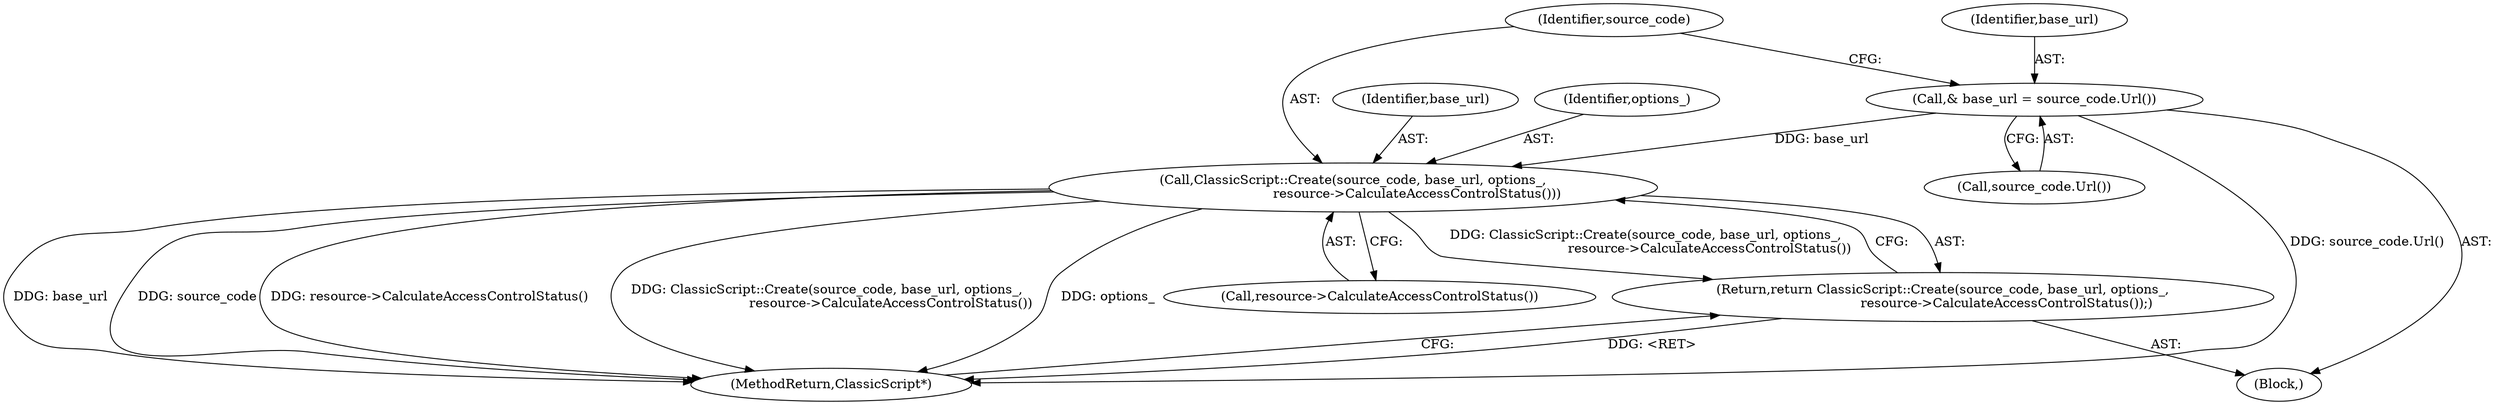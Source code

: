 digraph "1_Chrome_fad67a5b73639d7211b24fd9bdb242e82039b765_2@del" {
"1000146" [label="(Call,ClassicScript::Create(source_code, base_url, options_,\n                               resource->CalculateAccessControlStatus()))"];
"1000142" [label="(Call,& base_url = source_code.Url())"];
"1000145" [label="(Return,return ClassicScript::Create(source_code, base_url, options_,\n                               resource->CalculateAccessControlStatus());)"];
"1000146" [label="(Call,ClassicScript::Create(source_code, base_url, options_,\n                               resource->CalculateAccessControlStatus()))"];
"1000104" [label="(Block,)"];
"1000148" [label="(Identifier,base_url)"];
"1000145" [label="(Return,return ClassicScript::Create(source_code, base_url, options_,\n                               resource->CalculateAccessControlStatus());)"];
"1000144" [label="(Call,source_code.Url())"];
"1000149" [label="(Identifier,options_)"];
"1000142" [label="(Call,& base_url = source_code.Url())"];
"1000143" [label="(Identifier,base_url)"];
"1000150" [label="(Call,resource->CalculateAccessControlStatus())"];
"1000147" [label="(Identifier,source_code)"];
"1000151" [label="(MethodReturn,ClassicScript*)"];
"1000146" -> "1000145"  [label="AST: "];
"1000146" -> "1000150"  [label="CFG: "];
"1000147" -> "1000146"  [label="AST: "];
"1000148" -> "1000146"  [label="AST: "];
"1000149" -> "1000146"  [label="AST: "];
"1000150" -> "1000146"  [label="AST: "];
"1000145" -> "1000146"  [label="CFG: "];
"1000146" -> "1000151"  [label="DDG: resource->CalculateAccessControlStatus()"];
"1000146" -> "1000151"  [label="DDG: ClassicScript::Create(source_code, base_url, options_,\n                               resource->CalculateAccessControlStatus())"];
"1000146" -> "1000151"  [label="DDG: source_code"];
"1000146" -> "1000151"  [label="DDG: options_"];
"1000146" -> "1000151"  [label="DDG: base_url"];
"1000146" -> "1000145"  [label="DDG: ClassicScript::Create(source_code, base_url, options_,\n                               resource->CalculateAccessControlStatus())"];
"1000142" -> "1000146"  [label="DDG: base_url"];
"1000142" -> "1000104"  [label="AST: "];
"1000142" -> "1000144"  [label="CFG: "];
"1000143" -> "1000142"  [label="AST: "];
"1000144" -> "1000142"  [label="AST: "];
"1000147" -> "1000142"  [label="CFG: "];
"1000142" -> "1000151"  [label="DDG: source_code.Url()"];
"1000145" -> "1000104"  [label="AST: "];
"1000151" -> "1000145"  [label="CFG: "];
"1000145" -> "1000151"  [label="DDG: <RET>"];
}
